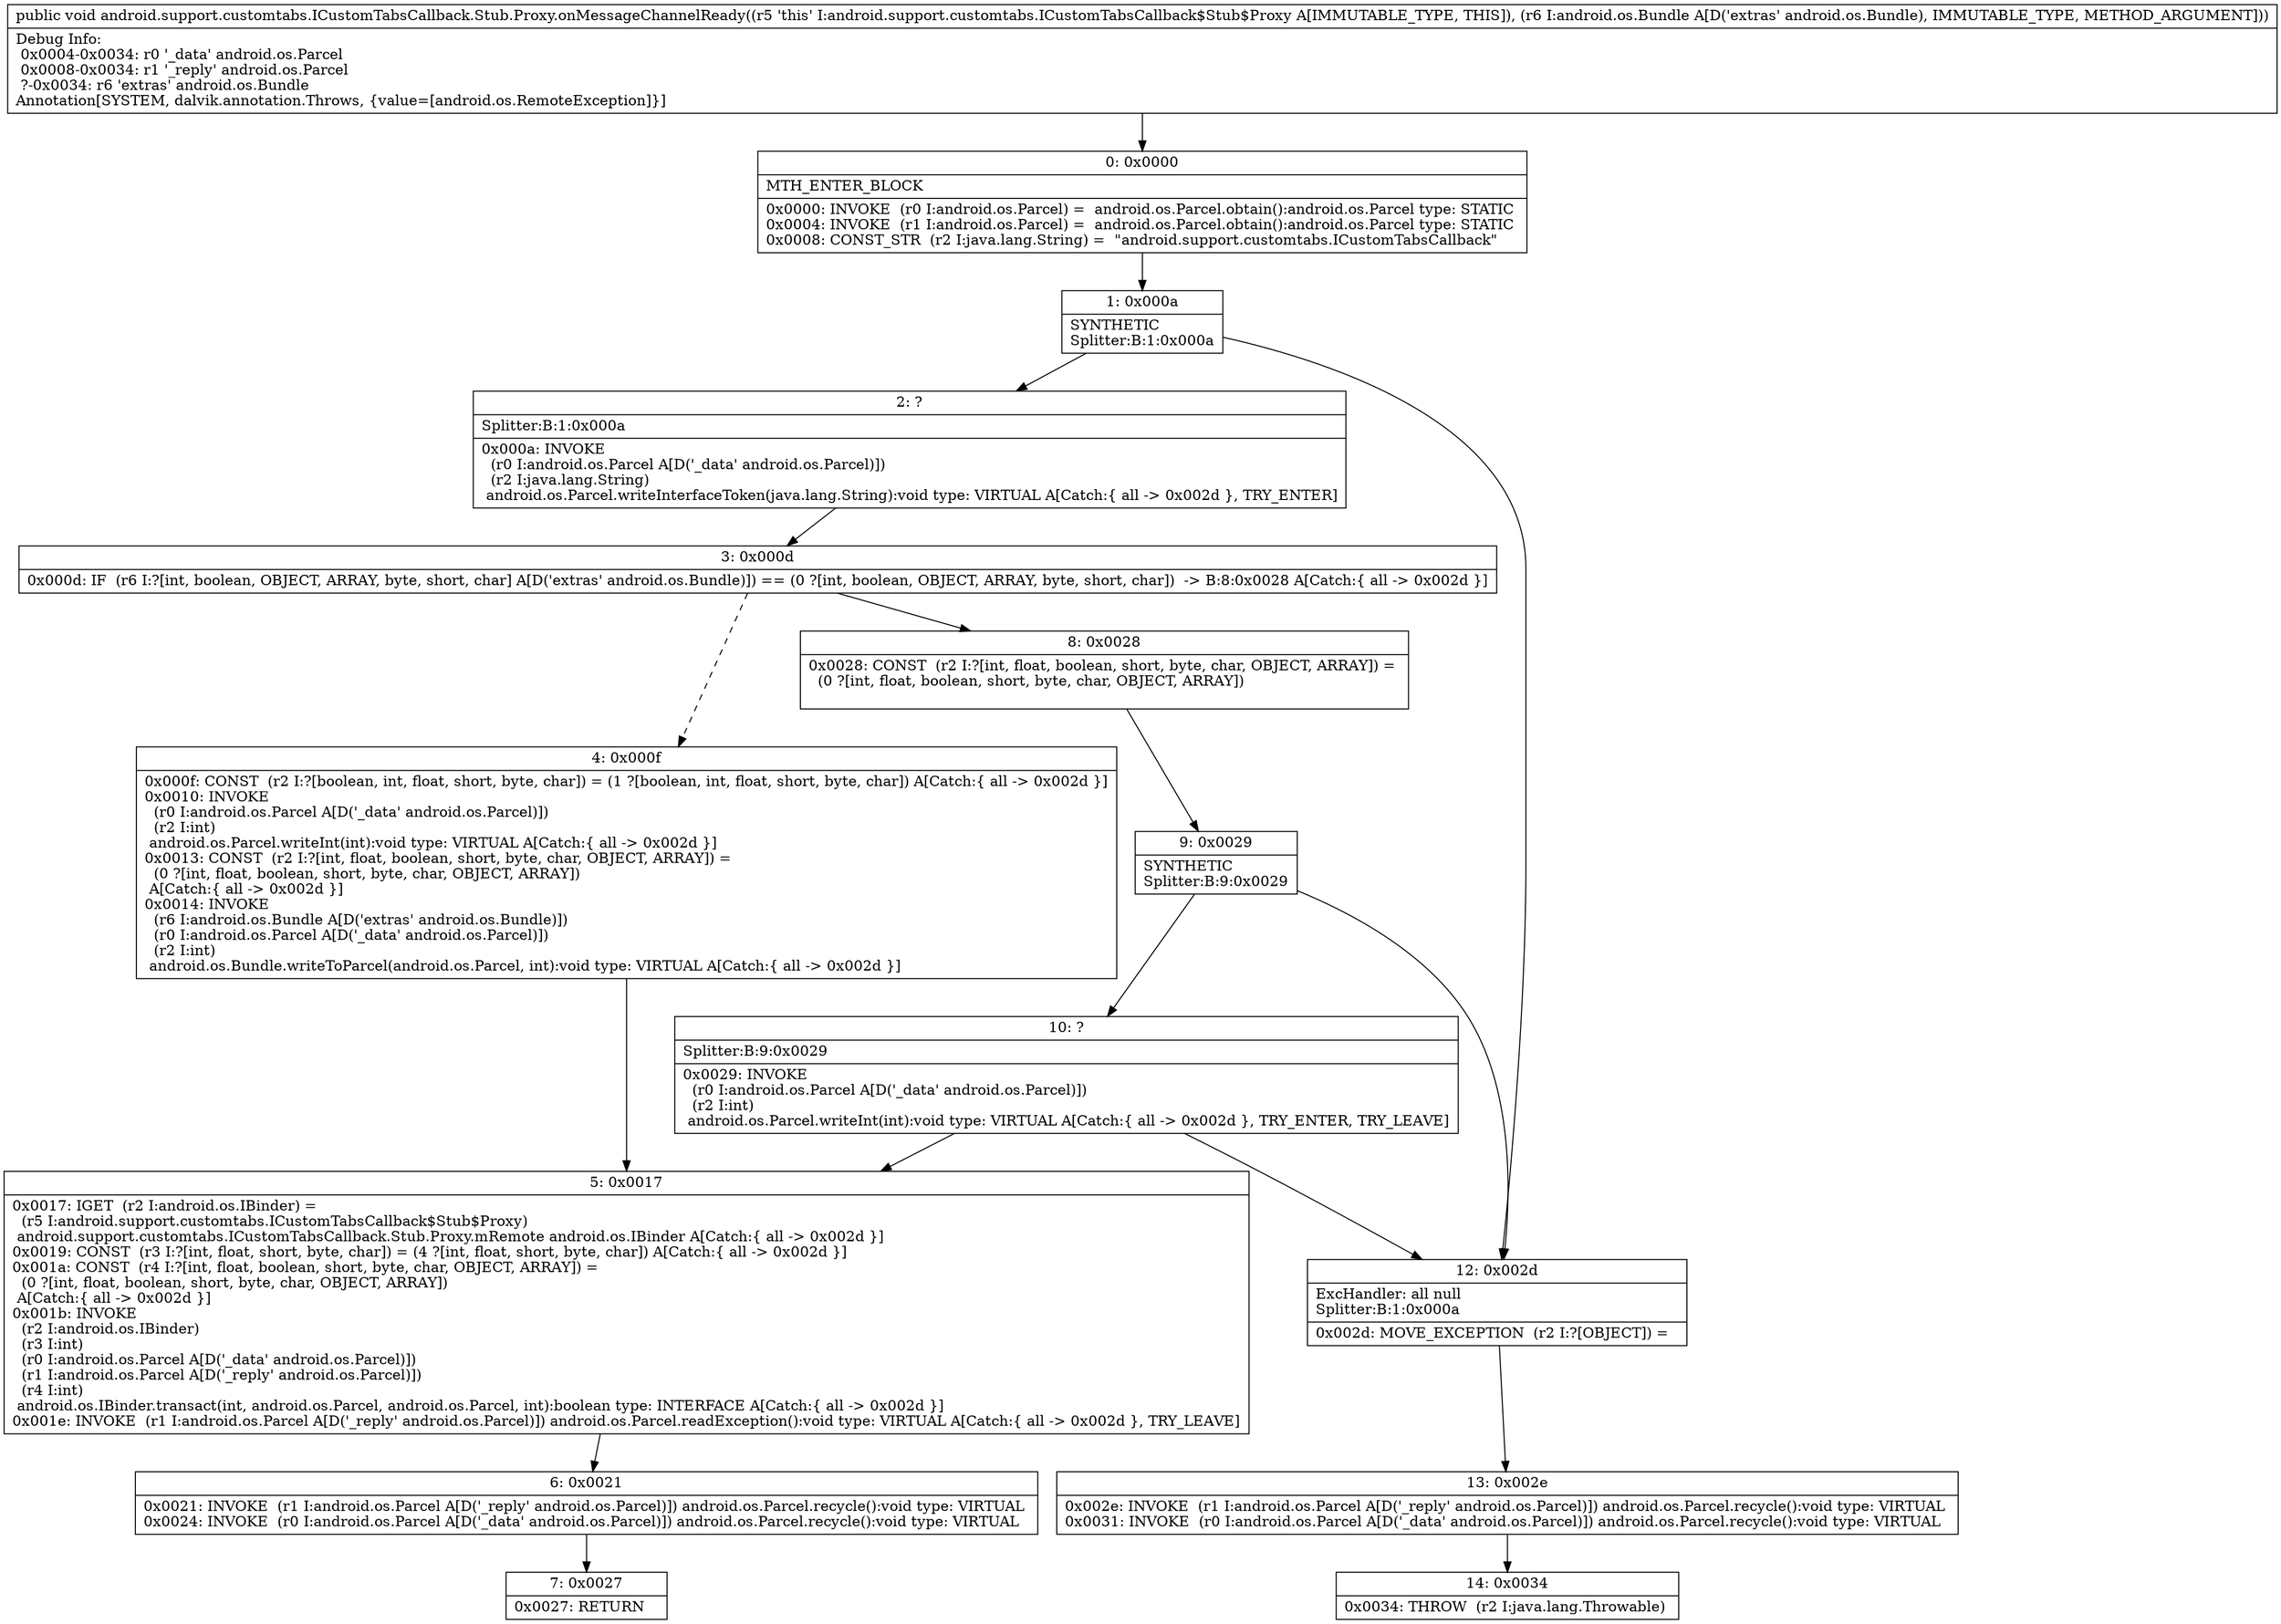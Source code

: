 digraph "CFG forandroid.support.customtabs.ICustomTabsCallback.Stub.Proxy.onMessageChannelReady(Landroid\/os\/Bundle;)V" {
Node_0 [shape=record,label="{0\:\ 0x0000|MTH_ENTER_BLOCK\l|0x0000: INVOKE  (r0 I:android.os.Parcel) =  android.os.Parcel.obtain():android.os.Parcel type: STATIC \l0x0004: INVOKE  (r1 I:android.os.Parcel) =  android.os.Parcel.obtain():android.os.Parcel type: STATIC \l0x0008: CONST_STR  (r2 I:java.lang.String) =  \"android.support.customtabs.ICustomTabsCallback\" \l}"];
Node_1 [shape=record,label="{1\:\ 0x000a|SYNTHETIC\lSplitter:B:1:0x000a\l}"];
Node_2 [shape=record,label="{2\:\ ?|Splitter:B:1:0x000a\l|0x000a: INVOKE  \l  (r0 I:android.os.Parcel A[D('_data' android.os.Parcel)])\l  (r2 I:java.lang.String)\l android.os.Parcel.writeInterfaceToken(java.lang.String):void type: VIRTUAL A[Catch:\{ all \-\> 0x002d \}, TRY_ENTER]\l}"];
Node_3 [shape=record,label="{3\:\ 0x000d|0x000d: IF  (r6 I:?[int, boolean, OBJECT, ARRAY, byte, short, char] A[D('extras' android.os.Bundle)]) == (0 ?[int, boolean, OBJECT, ARRAY, byte, short, char])  \-\> B:8:0x0028 A[Catch:\{ all \-\> 0x002d \}]\l}"];
Node_4 [shape=record,label="{4\:\ 0x000f|0x000f: CONST  (r2 I:?[boolean, int, float, short, byte, char]) = (1 ?[boolean, int, float, short, byte, char]) A[Catch:\{ all \-\> 0x002d \}]\l0x0010: INVOKE  \l  (r0 I:android.os.Parcel A[D('_data' android.os.Parcel)])\l  (r2 I:int)\l android.os.Parcel.writeInt(int):void type: VIRTUAL A[Catch:\{ all \-\> 0x002d \}]\l0x0013: CONST  (r2 I:?[int, float, boolean, short, byte, char, OBJECT, ARRAY]) = \l  (0 ?[int, float, boolean, short, byte, char, OBJECT, ARRAY])\l A[Catch:\{ all \-\> 0x002d \}]\l0x0014: INVOKE  \l  (r6 I:android.os.Bundle A[D('extras' android.os.Bundle)])\l  (r0 I:android.os.Parcel A[D('_data' android.os.Parcel)])\l  (r2 I:int)\l android.os.Bundle.writeToParcel(android.os.Parcel, int):void type: VIRTUAL A[Catch:\{ all \-\> 0x002d \}]\l}"];
Node_5 [shape=record,label="{5\:\ 0x0017|0x0017: IGET  (r2 I:android.os.IBinder) = \l  (r5 I:android.support.customtabs.ICustomTabsCallback$Stub$Proxy)\l android.support.customtabs.ICustomTabsCallback.Stub.Proxy.mRemote android.os.IBinder A[Catch:\{ all \-\> 0x002d \}]\l0x0019: CONST  (r3 I:?[int, float, short, byte, char]) = (4 ?[int, float, short, byte, char]) A[Catch:\{ all \-\> 0x002d \}]\l0x001a: CONST  (r4 I:?[int, float, boolean, short, byte, char, OBJECT, ARRAY]) = \l  (0 ?[int, float, boolean, short, byte, char, OBJECT, ARRAY])\l A[Catch:\{ all \-\> 0x002d \}]\l0x001b: INVOKE  \l  (r2 I:android.os.IBinder)\l  (r3 I:int)\l  (r0 I:android.os.Parcel A[D('_data' android.os.Parcel)])\l  (r1 I:android.os.Parcel A[D('_reply' android.os.Parcel)])\l  (r4 I:int)\l android.os.IBinder.transact(int, android.os.Parcel, android.os.Parcel, int):boolean type: INTERFACE A[Catch:\{ all \-\> 0x002d \}]\l0x001e: INVOKE  (r1 I:android.os.Parcel A[D('_reply' android.os.Parcel)]) android.os.Parcel.readException():void type: VIRTUAL A[Catch:\{ all \-\> 0x002d \}, TRY_LEAVE]\l}"];
Node_6 [shape=record,label="{6\:\ 0x0021|0x0021: INVOKE  (r1 I:android.os.Parcel A[D('_reply' android.os.Parcel)]) android.os.Parcel.recycle():void type: VIRTUAL \l0x0024: INVOKE  (r0 I:android.os.Parcel A[D('_data' android.os.Parcel)]) android.os.Parcel.recycle():void type: VIRTUAL \l}"];
Node_7 [shape=record,label="{7\:\ 0x0027|0x0027: RETURN   \l}"];
Node_8 [shape=record,label="{8\:\ 0x0028|0x0028: CONST  (r2 I:?[int, float, boolean, short, byte, char, OBJECT, ARRAY]) = \l  (0 ?[int, float, boolean, short, byte, char, OBJECT, ARRAY])\l \l}"];
Node_9 [shape=record,label="{9\:\ 0x0029|SYNTHETIC\lSplitter:B:9:0x0029\l}"];
Node_10 [shape=record,label="{10\:\ ?|Splitter:B:9:0x0029\l|0x0029: INVOKE  \l  (r0 I:android.os.Parcel A[D('_data' android.os.Parcel)])\l  (r2 I:int)\l android.os.Parcel.writeInt(int):void type: VIRTUAL A[Catch:\{ all \-\> 0x002d \}, TRY_ENTER, TRY_LEAVE]\l}"];
Node_12 [shape=record,label="{12\:\ 0x002d|ExcHandler: all null\lSplitter:B:1:0x000a\l|0x002d: MOVE_EXCEPTION  (r2 I:?[OBJECT]) =  \l}"];
Node_13 [shape=record,label="{13\:\ 0x002e|0x002e: INVOKE  (r1 I:android.os.Parcel A[D('_reply' android.os.Parcel)]) android.os.Parcel.recycle():void type: VIRTUAL \l0x0031: INVOKE  (r0 I:android.os.Parcel A[D('_data' android.os.Parcel)]) android.os.Parcel.recycle():void type: VIRTUAL \l}"];
Node_14 [shape=record,label="{14\:\ 0x0034|0x0034: THROW  (r2 I:java.lang.Throwable) \l}"];
MethodNode[shape=record,label="{public void android.support.customtabs.ICustomTabsCallback.Stub.Proxy.onMessageChannelReady((r5 'this' I:android.support.customtabs.ICustomTabsCallback$Stub$Proxy A[IMMUTABLE_TYPE, THIS]), (r6 I:android.os.Bundle A[D('extras' android.os.Bundle), IMMUTABLE_TYPE, METHOD_ARGUMENT]))  | Debug Info:\l  0x0004\-0x0034: r0 '_data' android.os.Parcel\l  0x0008\-0x0034: r1 '_reply' android.os.Parcel\l  ?\-0x0034: r6 'extras' android.os.Bundle\lAnnotation[SYSTEM, dalvik.annotation.Throws, \{value=[android.os.RemoteException]\}]\l}"];
MethodNode -> Node_0;
Node_0 -> Node_1;
Node_1 -> Node_2;
Node_1 -> Node_12;
Node_2 -> Node_3;
Node_3 -> Node_4[style=dashed];
Node_3 -> Node_8;
Node_4 -> Node_5;
Node_5 -> Node_6;
Node_6 -> Node_7;
Node_8 -> Node_9;
Node_9 -> Node_10;
Node_9 -> Node_12;
Node_10 -> Node_12;
Node_10 -> Node_5;
Node_12 -> Node_13;
Node_13 -> Node_14;
}

